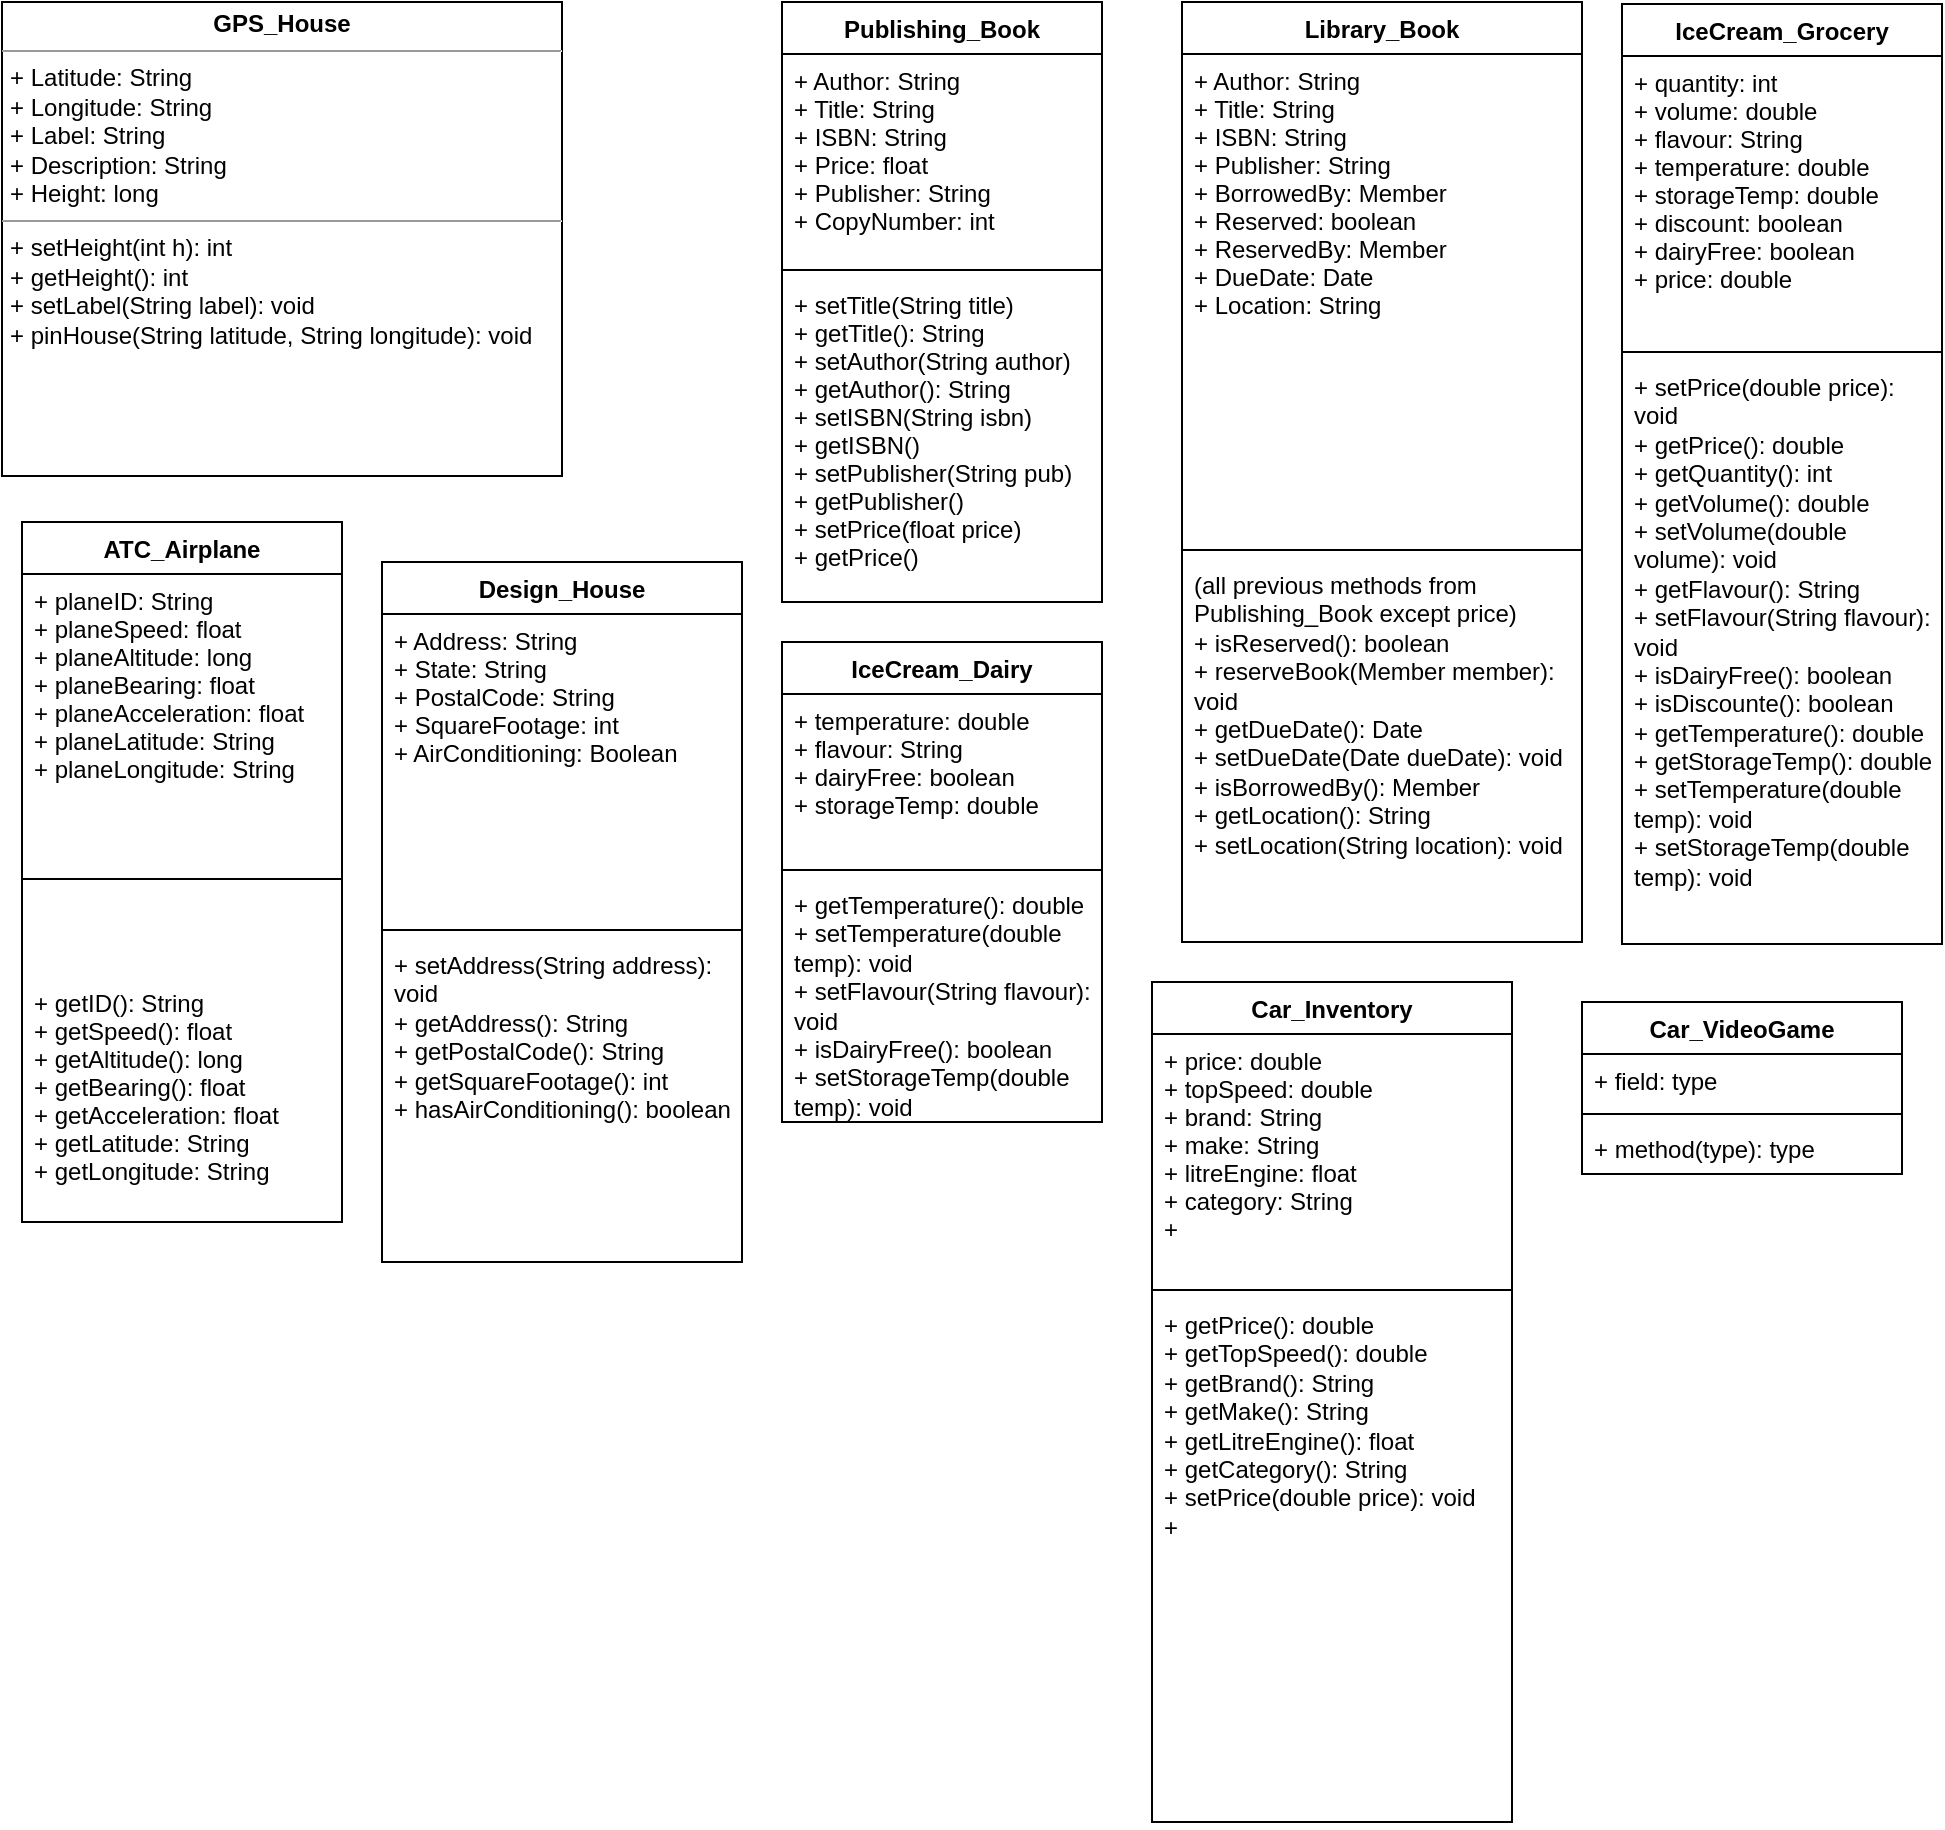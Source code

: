 <mxfile version="13.0.6" type="google"><diagram id="4kxtpo4q5JTz_Y5i3mwK" name="Page-1"><mxGraphModel dx="946" dy="662" grid="1" gridSize="10" guides="1" tooltips="1" connect="1" arrows="1" fold="1" page="1" pageScale="1" pageWidth="1169" pageHeight="826" math="0" shadow="0"><root><mxCell id="0"/><mxCell id="1" parent="0"/><mxCell id="L8sc9MLw8rk9WEMAESh8-9" value="&lt;p style=&quot;margin: 0px ; margin-top: 4px ; text-align: center&quot;&gt;&lt;b&gt;GPS_House&lt;/b&gt;&lt;/p&gt;&lt;hr size=&quot;1&quot;&gt;&lt;p style=&quot;margin: 0px ; margin-left: 4px&quot;&gt;+ Latitude: String&lt;/p&gt;&lt;p style=&quot;margin: 0px ; margin-left: 4px&quot;&gt;+ Longitude: String&lt;/p&gt;&lt;p style=&quot;margin: 0px ; margin-left: 4px&quot;&gt;+ Label: String&lt;/p&gt;&lt;p style=&quot;margin: 0px ; margin-left: 4px&quot;&gt;+ Description: String&lt;/p&gt;&lt;p style=&quot;margin: 0px ; margin-left: 4px&quot;&gt;+ Height: long&lt;/p&gt;&lt;hr size=&quot;1&quot;&gt;&lt;p style=&quot;margin: 0px ; margin-left: 4px&quot;&gt;+ setHeight(int h): int&lt;/p&gt;&lt;p style=&quot;margin: 0px ; margin-left: 4px&quot;&gt;+ getHeight(): int&lt;/p&gt;&lt;p style=&quot;margin: 0px ; margin-left: 4px&quot;&gt;+ setLabel(String label): void&lt;/p&gt;&lt;p style=&quot;margin: 0px ; margin-left: 4px&quot;&gt;+ pinHouse(String latitude, String longitude): void&lt;/p&gt;&lt;p style=&quot;margin: 0px ; margin-left: 4px&quot;&gt;&lt;br&gt;&lt;/p&gt;&lt;p style=&quot;margin: 0px ; margin-left: 4px&quot;&gt;&lt;br&gt;&lt;/p&gt;" style="verticalAlign=top;align=left;overflow=fill;fontSize=12;fontFamily=Helvetica;html=1;" parent="1" vertex="1"><mxGeometry x="10" y="20" width="280" height="237" as="geometry"/></mxCell><mxCell id="L8sc9MLw8rk9WEMAESh8-20" value="Library_Book" style="swimlane;fontStyle=1;align=center;verticalAlign=top;childLayout=stackLayout;horizontal=1;startSize=26;horizontalStack=0;resizeParent=1;resizeParentMax=0;resizeLast=0;collapsible=1;marginBottom=0;" parent="1" vertex="1"><mxGeometry x="600" y="20" width="200" height="470" as="geometry"/></mxCell><mxCell id="L8sc9MLw8rk9WEMAESh8-21" value="+ Author: String&#xa;+ Title: String&#xa;+ ISBN: String&#xa;+ Publisher: String&#xa;+ BorrowedBy: Member&#xa;+ Reserved: boolean&#xa;+ ReservedBy: Member&#xa;+ DueDate: Date&#xa;+ Location: String&#xa;" style="text;strokeColor=none;fillColor=none;align=left;verticalAlign=top;spacingLeft=4;spacingRight=4;overflow=hidden;rotatable=0;points=[[0,0.5],[1,0.5]];portConstraint=eastwest;" parent="L8sc9MLw8rk9WEMAESh8-20" vertex="1"><mxGeometry y="26" width="200" height="244" as="geometry"/></mxCell><mxCell id="L8sc9MLw8rk9WEMAESh8-22" value="" style="line;strokeWidth=1;fillColor=none;align=left;verticalAlign=middle;spacingTop=-1;spacingLeft=3;spacingRight=3;rotatable=0;labelPosition=right;points=[];portConstraint=eastwest;" parent="L8sc9MLw8rk9WEMAESh8-20" vertex="1"><mxGeometry y="270" width="200" height="8" as="geometry"/></mxCell><mxCell id="L8sc9MLw8rk9WEMAESh8-23" value="(all previous methods from Publishing_Book except price)&#xa;+ isReserved(): boolean&#xa;+ reserveBook(Member member): void&#xa;+ getDueDate(): Date&#xa;+ setDueDate(Date dueDate): void&#xa;+ isBorrowedBy(): Member&#xa;+ getLocation(): String&#xa;+ setLocation(String location): void&#xa;" style="text;strokeColor=none;fillColor=none;align=left;verticalAlign=top;spacingLeft=4;spacingRight=4;overflow=hidden;rotatable=0;points=[[0,0.5],[1,0.5]];portConstraint=eastwest;whiteSpace=wrap;" parent="L8sc9MLw8rk9WEMAESh8-20" vertex="1"><mxGeometry y="278" width="200" height="192" as="geometry"/></mxCell><mxCell id="L8sc9MLw8rk9WEMAESh8-11" value="Publishing_Book" style="swimlane;fontStyle=1;align=center;verticalAlign=top;childLayout=stackLayout;horizontal=1;startSize=26;horizontalStack=0;resizeParent=1;resizeParentMax=0;resizeLast=0;collapsible=1;marginBottom=0;" parent="1" vertex="1"><mxGeometry x="400" y="20" width="160" height="300" as="geometry"/></mxCell><mxCell id="L8sc9MLw8rk9WEMAESh8-12" value="+ Author: String&#xa;+ Title: String&#xa;+ ISBN: String&#xa;+ Price: float&#xa;+ Publisher: String&#xa;+ CopyNumber: int" style="text;strokeColor=none;fillColor=none;align=left;verticalAlign=top;spacingLeft=4;spacingRight=4;overflow=hidden;rotatable=0;points=[[0,0.5],[1,0.5]];portConstraint=eastwest;" parent="L8sc9MLw8rk9WEMAESh8-11" vertex="1"><mxGeometry y="26" width="160" height="104" as="geometry"/></mxCell><mxCell id="L8sc9MLw8rk9WEMAESh8-13" value="" style="line;strokeWidth=1;fillColor=none;align=left;verticalAlign=middle;spacingTop=-1;spacingLeft=3;spacingRight=3;rotatable=0;labelPosition=right;points=[];portConstraint=eastwest;" parent="L8sc9MLw8rk9WEMAESh8-11" vertex="1"><mxGeometry y="130" width="160" height="8" as="geometry"/></mxCell><mxCell id="L8sc9MLw8rk9WEMAESh8-14" value="+ setTitle(String title)&#xa;+ getTitle(): String&#xa;+ setAuthor(String author)&#xa;+ getAuthor(): String&#xa;+ setISBN(String isbn)&#xa;+ getISBN()&#xa;+ setPublisher(String pub)&#xa;+ getPublisher()&#xa;+ setPrice(float price)&#xa;+ getPrice()&#xa;&#xa;" style="text;strokeColor=none;fillColor=none;align=left;verticalAlign=top;spacingLeft=4;spacingRight=4;overflow=hidden;rotatable=0;points=[[0,0.5],[1,0.5]];portConstraint=eastwest;" parent="L8sc9MLw8rk9WEMAESh8-11" vertex="1"><mxGeometry y="138" width="160" height="162" as="geometry"/></mxCell><mxCell id="L8sc9MLw8rk9WEMAESh8-15" value="ATC_Airplane" style="swimlane;fontStyle=1;align=center;verticalAlign=top;childLayout=stackLayout;horizontal=1;startSize=26;horizontalStack=0;resizeParent=1;resizeParentMax=0;resizeLast=0;collapsible=1;marginBottom=0;" parent="1" vertex="1"><mxGeometry x="20" y="280" width="160" height="350" as="geometry"/></mxCell><mxCell id="L8sc9MLw8rk9WEMAESh8-16" value="+ planeID: String&#xa;+ planeSpeed: float&#xa;+ planeAltitude: long&#xa;+ planeBearing: float&#xa;+ planeAcceleration: float&#xa;+ planeLatitude: String&#xa;+ planeLongitude: String&#xa;" style="text;strokeColor=none;fillColor=none;align=left;verticalAlign=top;spacingLeft=4;spacingRight=4;overflow=hidden;rotatable=0;points=[[0,0.5],[1,0.5]];portConstraint=eastwest;" parent="L8sc9MLw8rk9WEMAESh8-15" vertex="1"><mxGeometry y="26" width="160" height="104" as="geometry"/></mxCell><mxCell id="L8sc9MLw8rk9WEMAESh8-17" value="" style="line;strokeWidth=1;fillColor=none;align=left;verticalAlign=middle;spacingTop=-1;spacingLeft=3;spacingRight=3;rotatable=0;labelPosition=right;points=[];portConstraint=eastwest;" parent="L8sc9MLw8rk9WEMAESh8-15" vertex="1"><mxGeometry y="130" width="160" height="97" as="geometry"/></mxCell><mxCell id="L8sc9MLw8rk9WEMAESh8-18" value="+ getID(): String&#xa;+ getSpeed(): float&#xa;+ getAltitude(): long&#xa;+ getBearing(): float&#xa;+ getAcceleration: float&#xa;+ getLatitude: String&#xa;+ getLongitude: String&#xa;" style="text;strokeColor=none;fillColor=none;align=left;verticalAlign=top;spacingLeft=4;spacingRight=4;overflow=hidden;rotatable=0;points=[[0,0.5],[1,0.5]];portConstraint=eastwest;" parent="L8sc9MLw8rk9WEMAESh8-15" vertex="1"><mxGeometry y="227" width="160" height="123" as="geometry"/></mxCell><mxCell id="L8sc9MLw8rk9WEMAESh8-24" value="Design_House" style="swimlane;fontStyle=1;align=center;verticalAlign=top;childLayout=stackLayout;horizontal=1;startSize=26;horizontalStack=0;resizeParent=1;resizeParentMax=0;resizeLast=0;collapsible=1;marginBottom=0;" parent="1" vertex="1"><mxGeometry x="200" y="300" width="180" height="350" as="geometry"/></mxCell><mxCell id="L8sc9MLw8rk9WEMAESh8-25" value="+ Address: String&#xa;+ State: String&#xa;+ PostalCode: String&#xa;+ SquareFootage: int&#xa;+ AirConditioning: Boolean&#xa;" style="text;strokeColor=none;fillColor=none;align=left;verticalAlign=top;spacingLeft=4;spacingRight=4;overflow=hidden;rotatable=0;points=[[0,0.5],[1,0.5]];portConstraint=eastwest;" parent="L8sc9MLw8rk9WEMAESh8-24" vertex="1"><mxGeometry y="26" width="180" height="154" as="geometry"/></mxCell><mxCell id="L8sc9MLw8rk9WEMAESh8-26" value="" style="line;strokeWidth=1;fillColor=none;align=left;verticalAlign=middle;spacingTop=-1;spacingLeft=3;spacingRight=3;rotatable=0;labelPosition=right;points=[];portConstraint=eastwest;" parent="L8sc9MLw8rk9WEMAESh8-24" vertex="1"><mxGeometry y="180" width="180" height="8" as="geometry"/></mxCell><mxCell id="L8sc9MLw8rk9WEMAESh8-27" value="+ setAddress(String address): void&#xa;+ getAddress(): String&#xa;+ getPostalCode(): String&#xa;+ getSquareFootage(): int&#xa;+ hasAirConditioning(): boolean" style="text;strokeColor=none;fillColor=none;align=left;verticalAlign=top;spacingLeft=4;spacingRight=4;overflow=hidden;rotatable=0;points=[[0,0.5],[1,0.5]];portConstraint=eastwest;whiteSpace=wrap;" parent="L8sc9MLw8rk9WEMAESh8-24" vertex="1"><mxGeometry y="188" width="180" height="162" as="geometry"/></mxCell><mxCell id="1m0Zv0Yj0TcK0jPmltv7-1" value="IceCream_Dairy" style="swimlane;fontStyle=1;align=center;verticalAlign=top;childLayout=stackLayout;horizontal=1;startSize=26;horizontalStack=0;resizeParent=1;resizeParentMax=0;resizeLast=0;collapsible=1;marginBottom=0;" vertex="1" parent="1"><mxGeometry x="400" y="340" width="160" height="240" as="geometry"/></mxCell><mxCell id="1m0Zv0Yj0TcK0jPmltv7-2" value="+ temperature: double&#xa;+ flavour: String&#xa;+ dairyFree: boolean&#xa;+ storageTemp: double" style="text;strokeColor=none;fillColor=none;align=left;verticalAlign=top;spacingLeft=4;spacingRight=4;overflow=hidden;rotatable=0;points=[[0,0.5],[1,0.5]];portConstraint=eastwest;" vertex="1" parent="1m0Zv0Yj0TcK0jPmltv7-1"><mxGeometry y="26" width="160" height="84" as="geometry"/></mxCell><mxCell id="1m0Zv0Yj0TcK0jPmltv7-3" value="" style="line;strokeWidth=1;fillColor=none;align=left;verticalAlign=middle;spacingTop=-1;spacingLeft=3;spacingRight=3;rotatable=0;labelPosition=right;points=[];portConstraint=eastwest;" vertex="1" parent="1m0Zv0Yj0TcK0jPmltv7-1"><mxGeometry y="110" width="160" height="8" as="geometry"/></mxCell><mxCell id="1m0Zv0Yj0TcK0jPmltv7-4" value="+ getTemperature(): double&#xa;+ setTemperature(double temp): void&#xa;+ setFlavour(String flavour): void&#xa;+ isDairyFree(): boolean&#xa;+ setStorageTemp(double temp): void" style="text;strokeColor=none;fillColor=none;align=left;verticalAlign=top;spacingLeft=4;spacingRight=4;overflow=hidden;rotatable=0;points=[[0,0.5],[1,0.5]];portConstraint=eastwest;whiteSpace=wrap;" vertex="1" parent="1m0Zv0Yj0TcK0jPmltv7-1"><mxGeometry y="118" width="160" height="122" as="geometry"/></mxCell><mxCell id="1m0Zv0Yj0TcK0jPmltv7-5" value="IceCream_Grocery" style="swimlane;fontStyle=1;align=center;verticalAlign=top;childLayout=stackLayout;horizontal=1;startSize=26;horizontalStack=0;resizeParent=1;resizeParentMax=0;resizeLast=0;collapsible=1;marginBottom=0;" vertex="1" parent="1"><mxGeometry x="820" y="21" width="160" height="470" as="geometry"/></mxCell><mxCell id="1m0Zv0Yj0TcK0jPmltv7-6" value="+ quantity: int&#xa;+ volume: double&#xa;+ flavour: String&#xa;+ temperature: double&#xa;+ storageTemp: double&#xa;+ discount: boolean&#xa;+ dairyFree: boolean&#xa;+ price: double&#xa;" style="text;strokeColor=none;fillColor=none;align=left;verticalAlign=top;spacingLeft=4;spacingRight=4;overflow=hidden;rotatable=0;points=[[0,0.5],[1,0.5]];portConstraint=eastwest;" vertex="1" parent="1m0Zv0Yj0TcK0jPmltv7-5"><mxGeometry y="26" width="160" height="144" as="geometry"/></mxCell><mxCell id="1m0Zv0Yj0TcK0jPmltv7-7" value="" style="line;strokeWidth=1;fillColor=none;align=left;verticalAlign=middle;spacingTop=-1;spacingLeft=3;spacingRight=3;rotatable=0;labelPosition=right;points=[];portConstraint=eastwest;" vertex="1" parent="1m0Zv0Yj0TcK0jPmltv7-5"><mxGeometry y="170" width="160" height="8" as="geometry"/></mxCell><mxCell id="1m0Zv0Yj0TcK0jPmltv7-8" value="+ setPrice(double price): void&#xa;+ getPrice(): double&#xa;+ getQuantity(): int&#xa;+ getVolume(): double&#xa;+ setVolume(double volume): void&#xa;+ getFlavour(): String&#xa;+ setFlavour(String flavour): void&#xa;+ isDairyFree(): boolean&#xa;+ isDiscounte(): boolean&#xa;+ getTemperature(): double&#xa;+ getStorageTemp(): double&#xa;+ setTemperature(double temp): void&#xa;+ setStorageTemp(double temp): void&#xa;" style="text;strokeColor=none;fillColor=none;align=left;verticalAlign=top;spacingLeft=4;spacingRight=4;overflow=hidden;rotatable=0;points=[[0,0.5],[1,0.5]];portConstraint=eastwest;whiteSpace=wrap;" vertex="1" parent="1m0Zv0Yj0TcK0jPmltv7-5"><mxGeometry y="178" width="160" height="292" as="geometry"/></mxCell><mxCell id="1m0Zv0Yj0TcK0jPmltv7-9" value="Car_Inventory" style="swimlane;fontStyle=1;align=center;verticalAlign=top;childLayout=stackLayout;horizontal=1;startSize=26;horizontalStack=0;resizeParent=1;resizeParentMax=0;resizeLast=0;collapsible=1;marginBottom=0;" vertex="1" parent="1"><mxGeometry x="585" y="510" width="180" height="420" as="geometry"/></mxCell><mxCell id="1m0Zv0Yj0TcK0jPmltv7-10" value="+ price: double&#xa;+ topSpeed: double&#xa;+ brand: String&#xa;+ make: String&#xa;+ litreEngine: float&#xa;+ category: String&#xa;+ " style="text;strokeColor=none;fillColor=none;align=left;verticalAlign=top;spacingLeft=4;spacingRight=4;overflow=hidden;rotatable=0;points=[[0,0.5],[1,0.5]];portConstraint=eastwest;" vertex="1" parent="1m0Zv0Yj0TcK0jPmltv7-9"><mxGeometry y="26" width="180" height="124" as="geometry"/></mxCell><mxCell id="1m0Zv0Yj0TcK0jPmltv7-11" value="" style="line;strokeWidth=1;fillColor=none;align=left;verticalAlign=middle;spacingTop=-1;spacingLeft=3;spacingRight=3;rotatable=0;labelPosition=right;points=[];portConstraint=eastwest;" vertex="1" parent="1m0Zv0Yj0TcK0jPmltv7-9"><mxGeometry y="150" width="180" height="8" as="geometry"/></mxCell><mxCell id="1m0Zv0Yj0TcK0jPmltv7-12" value="+ getPrice(): double&#xa;+ getTopSpeed(): double&#xa;+ getBrand(): String&#xa;+ getMake(): String&#xa;+ getLitreEngine(): float&#xa;+ getCategory(): String&#xa;+ setPrice(double price): void&#xa;+ &#xa;" style="text;strokeColor=none;fillColor=none;align=left;verticalAlign=top;spacingLeft=4;spacingRight=4;overflow=hidden;rotatable=0;points=[[0,0.5],[1,0.5]];portConstraint=eastwest;whiteSpace=wrap;" vertex="1" parent="1m0Zv0Yj0TcK0jPmltv7-9"><mxGeometry y="158" width="180" height="262" as="geometry"/></mxCell><mxCell id="1m0Zv0Yj0TcK0jPmltv7-13" value="Car_VideoGame" style="swimlane;fontStyle=1;align=center;verticalAlign=top;childLayout=stackLayout;horizontal=1;startSize=26;horizontalStack=0;resizeParent=1;resizeParentMax=0;resizeLast=0;collapsible=1;marginBottom=0;" vertex="1" parent="1"><mxGeometry x="800" y="520" width="160" height="86" as="geometry"/></mxCell><mxCell id="1m0Zv0Yj0TcK0jPmltv7-14" value="+ field: type" style="text;strokeColor=none;fillColor=none;align=left;verticalAlign=top;spacingLeft=4;spacingRight=4;overflow=hidden;rotatable=0;points=[[0,0.5],[1,0.5]];portConstraint=eastwest;" vertex="1" parent="1m0Zv0Yj0TcK0jPmltv7-13"><mxGeometry y="26" width="160" height="26" as="geometry"/></mxCell><mxCell id="1m0Zv0Yj0TcK0jPmltv7-15" value="" style="line;strokeWidth=1;fillColor=none;align=left;verticalAlign=middle;spacingTop=-1;spacingLeft=3;spacingRight=3;rotatable=0;labelPosition=right;points=[];portConstraint=eastwest;" vertex="1" parent="1m0Zv0Yj0TcK0jPmltv7-13"><mxGeometry y="52" width="160" height="8" as="geometry"/></mxCell><mxCell id="1m0Zv0Yj0TcK0jPmltv7-16" value="+ method(type): type" style="text;strokeColor=none;fillColor=none;align=left;verticalAlign=top;spacingLeft=4;spacingRight=4;overflow=hidden;rotatable=0;points=[[0,0.5],[1,0.5]];portConstraint=eastwest;" vertex="1" parent="1m0Zv0Yj0TcK0jPmltv7-13"><mxGeometry y="60" width="160" height="26" as="geometry"/></mxCell></root></mxGraphModel></diagram></mxfile>